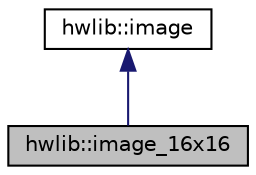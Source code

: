 digraph "hwlib::image_16x16"
{
  edge [fontname="Helvetica",fontsize="10",labelfontname="Helvetica",labelfontsize="10"];
  node [fontname="Helvetica",fontsize="10",shape=record];
  Node0 [label="hwlib::image_16x16",height=0.2,width=0.4,color="black", fillcolor="grey75", style="filled", fontcolor="black"];
  Node1 -> Node0 [dir="back",color="midnightblue",fontsize="10",style="solid",fontname="Helvetica"];
  Node1 [label="hwlib::image",height=0.2,width=0.4,color="black", fillcolor="white", style="filled",URL="$classhwlib_1_1image.html",tooltip="an image "];
}
